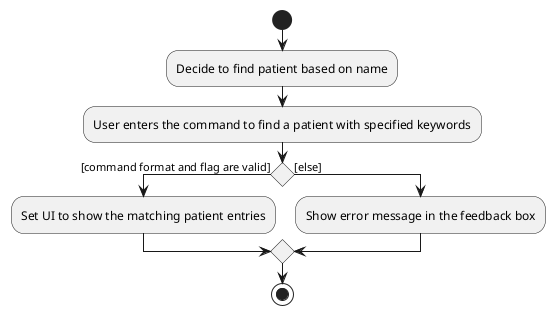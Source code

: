 @startuml
start

'Since the beta syntax does not support placing the condition outside the
'diamond we place it as the true branch instead.
:Decide to find patient based on name;
:User enters the command to find a patient with specified keywords;
    if () then ([command format and flag are valid])
        :Set UI to show the matching patient entries;
    else ([else])
        :Show error message in the feedback box;
    endif
stop
@enduml

